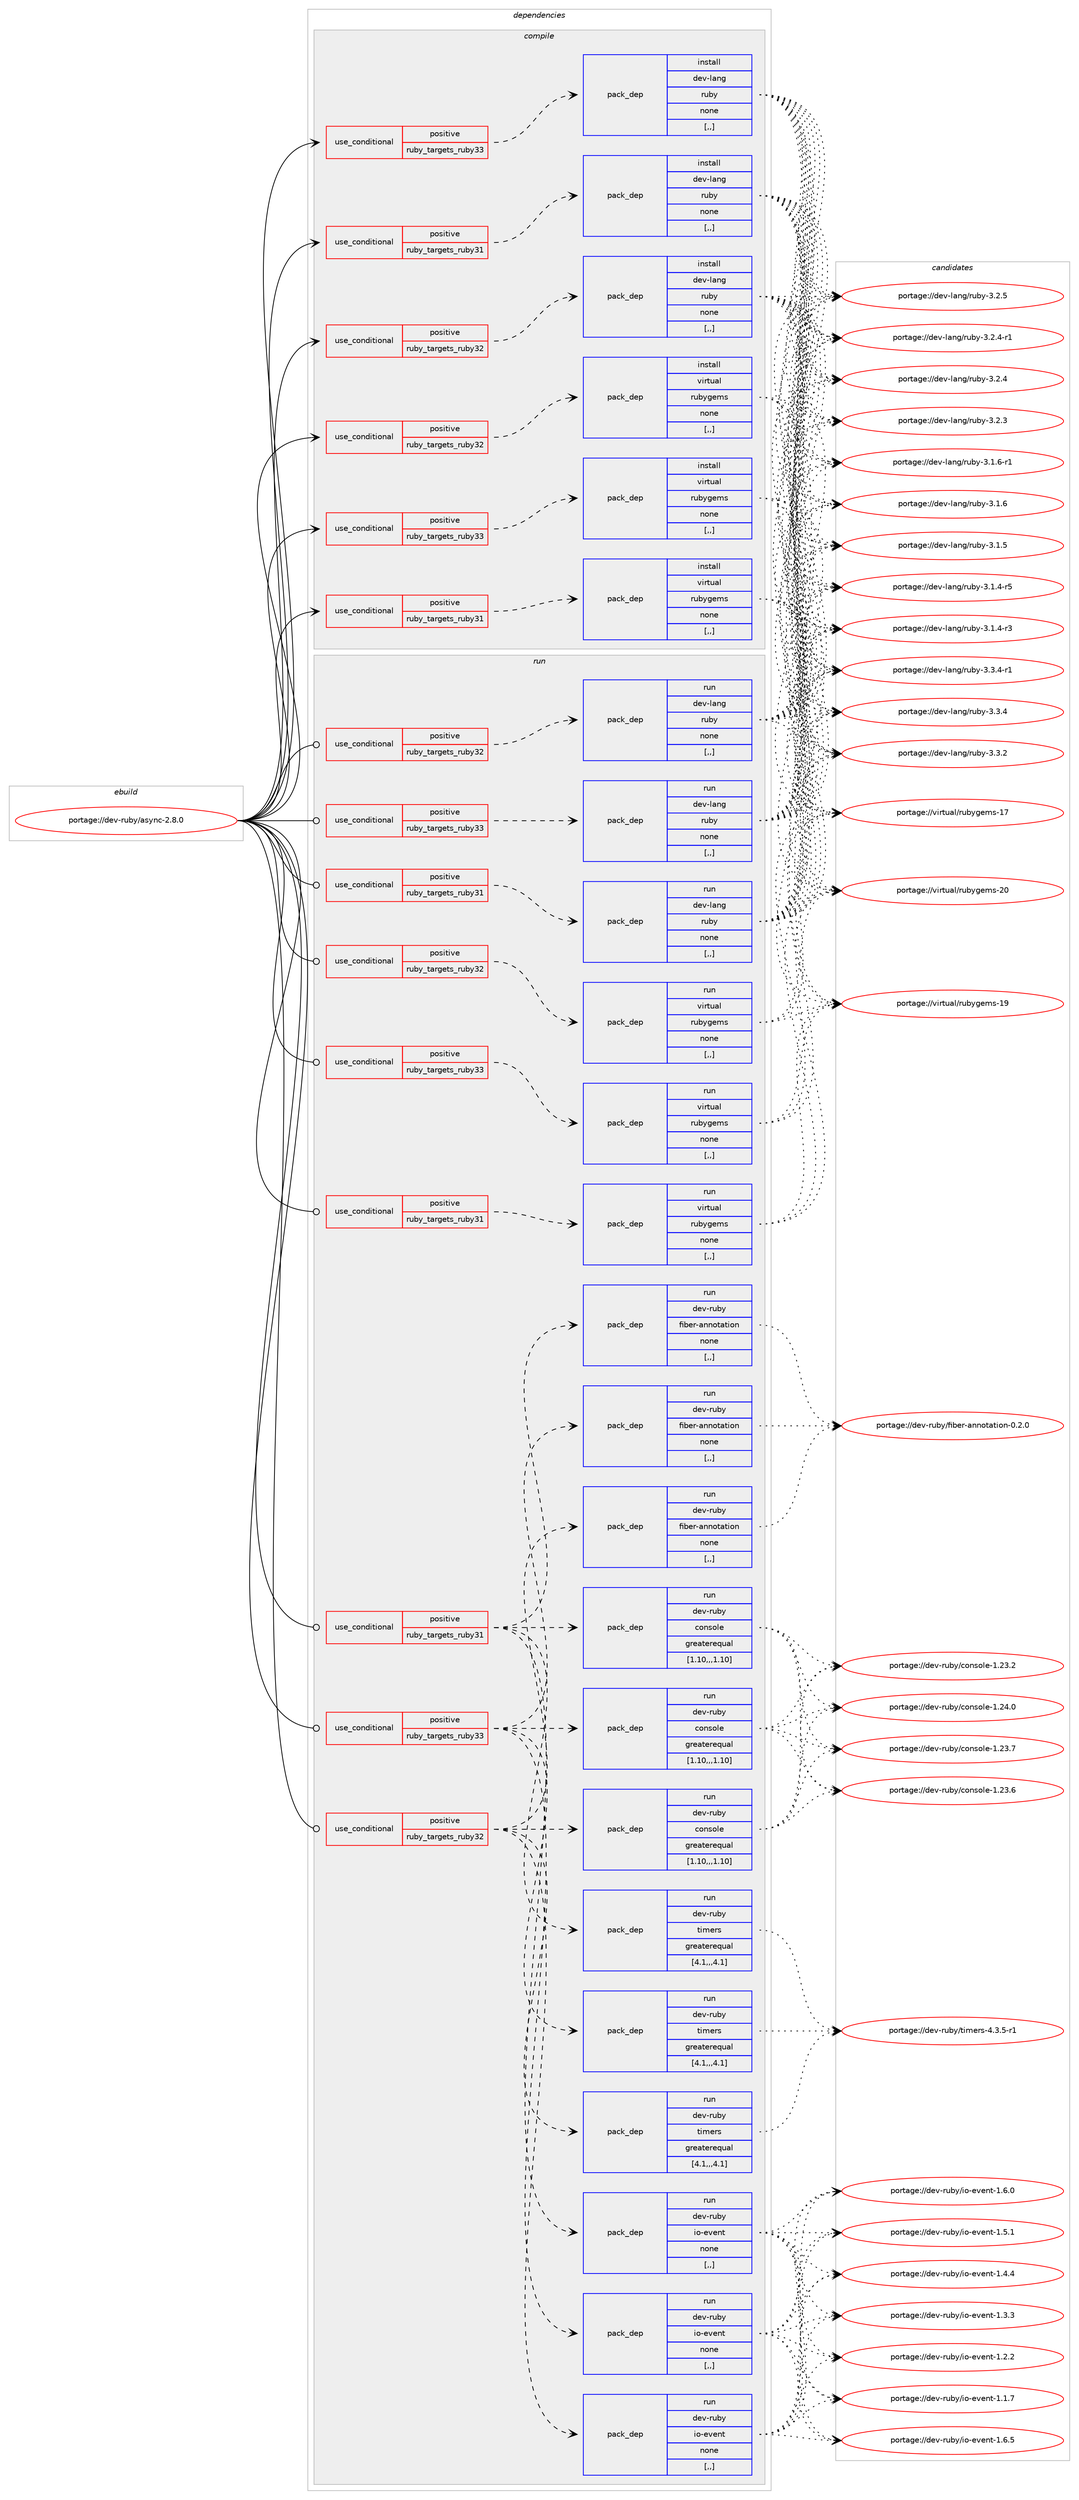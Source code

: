 digraph prolog {

# *************
# Graph options
# *************

newrank=true;
concentrate=true;
compound=true;
graph [rankdir=LR,fontname=Helvetica,fontsize=10,ranksep=1.5];#, ranksep=2.5, nodesep=0.2];
edge  [arrowhead=vee];
node  [fontname=Helvetica,fontsize=10];

# **********
# The ebuild
# **********

subgraph cluster_leftcol {
color=gray;
label=<<i>ebuild</i>>;
id [label="portage://dev-ruby/async-2.8.0", color=red, width=4, href="../dev-ruby/async-2.8.0.svg"];
}

# ****************
# The dependencies
# ****************

subgraph cluster_midcol {
color=gray;
label=<<i>dependencies</i>>;
subgraph cluster_compile {
fillcolor="#eeeeee";
style=filled;
label=<<i>compile</i>>;
subgraph cond44488 {
dependency176814 [label=<<TABLE BORDER="0" CELLBORDER="1" CELLSPACING="0" CELLPADDING="4"><TR><TD ROWSPAN="3" CELLPADDING="10">use_conditional</TD></TR><TR><TD>positive</TD></TR><TR><TD>ruby_targets_ruby31</TD></TR></TABLE>>, shape=none, color=red];
subgraph pack131035 {
dependency176815 [label=<<TABLE BORDER="0" CELLBORDER="1" CELLSPACING="0" CELLPADDING="4" WIDTH="220"><TR><TD ROWSPAN="6" CELLPADDING="30">pack_dep</TD></TR><TR><TD WIDTH="110">install</TD></TR><TR><TD>dev-lang</TD></TR><TR><TD>ruby</TD></TR><TR><TD>none</TD></TR><TR><TD>[,,]</TD></TR></TABLE>>, shape=none, color=blue];
}
dependency176814:e -> dependency176815:w [weight=20,style="dashed",arrowhead="vee"];
}
id:e -> dependency176814:w [weight=20,style="solid",arrowhead="vee"];
subgraph cond44489 {
dependency176816 [label=<<TABLE BORDER="0" CELLBORDER="1" CELLSPACING="0" CELLPADDING="4"><TR><TD ROWSPAN="3" CELLPADDING="10">use_conditional</TD></TR><TR><TD>positive</TD></TR><TR><TD>ruby_targets_ruby31</TD></TR></TABLE>>, shape=none, color=red];
subgraph pack131036 {
dependency176817 [label=<<TABLE BORDER="0" CELLBORDER="1" CELLSPACING="0" CELLPADDING="4" WIDTH="220"><TR><TD ROWSPAN="6" CELLPADDING="30">pack_dep</TD></TR><TR><TD WIDTH="110">install</TD></TR><TR><TD>virtual</TD></TR><TR><TD>rubygems</TD></TR><TR><TD>none</TD></TR><TR><TD>[,,]</TD></TR></TABLE>>, shape=none, color=blue];
}
dependency176816:e -> dependency176817:w [weight=20,style="dashed",arrowhead="vee"];
}
id:e -> dependency176816:w [weight=20,style="solid",arrowhead="vee"];
subgraph cond44490 {
dependency176818 [label=<<TABLE BORDER="0" CELLBORDER="1" CELLSPACING="0" CELLPADDING="4"><TR><TD ROWSPAN="3" CELLPADDING="10">use_conditional</TD></TR><TR><TD>positive</TD></TR><TR><TD>ruby_targets_ruby32</TD></TR></TABLE>>, shape=none, color=red];
subgraph pack131037 {
dependency176819 [label=<<TABLE BORDER="0" CELLBORDER="1" CELLSPACING="0" CELLPADDING="4" WIDTH="220"><TR><TD ROWSPAN="6" CELLPADDING="30">pack_dep</TD></TR><TR><TD WIDTH="110">install</TD></TR><TR><TD>dev-lang</TD></TR><TR><TD>ruby</TD></TR><TR><TD>none</TD></TR><TR><TD>[,,]</TD></TR></TABLE>>, shape=none, color=blue];
}
dependency176818:e -> dependency176819:w [weight=20,style="dashed",arrowhead="vee"];
}
id:e -> dependency176818:w [weight=20,style="solid",arrowhead="vee"];
subgraph cond44491 {
dependency176820 [label=<<TABLE BORDER="0" CELLBORDER="1" CELLSPACING="0" CELLPADDING="4"><TR><TD ROWSPAN="3" CELLPADDING="10">use_conditional</TD></TR><TR><TD>positive</TD></TR><TR><TD>ruby_targets_ruby32</TD></TR></TABLE>>, shape=none, color=red];
subgraph pack131038 {
dependency176821 [label=<<TABLE BORDER="0" CELLBORDER="1" CELLSPACING="0" CELLPADDING="4" WIDTH="220"><TR><TD ROWSPAN="6" CELLPADDING="30">pack_dep</TD></TR><TR><TD WIDTH="110">install</TD></TR><TR><TD>virtual</TD></TR><TR><TD>rubygems</TD></TR><TR><TD>none</TD></TR><TR><TD>[,,]</TD></TR></TABLE>>, shape=none, color=blue];
}
dependency176820:e -> dependency176821:w [weight=20,style="dashed",arrowhead="vee"];
}
id:e -> dependency176820:w [weight=20,style="solid",arrowhead="vee"];
subgraph cond44492 {
dependency176822 [label=<<TABLE BORDER="0" CELLBORDER="1" CELLSPACING="0" CELLPADDING="4"><TR><TD ROWSPAN="3" CELLPADDING="10">use_conditional</TD></TR><TR><TD>positive</TD></TR><TR><TD>ruby_targets_ruby33</TD></TR></TABLE>>, shape=none, color=red];
subgraph pack131039 {
dependency176823 [label=<<TABLE BORDER="0" CELLBORDER="1" CELLSPACING="0" CELLPADDING="4" WIDTH="220"><TR><TD ROWSPAN="6" CELLPADDING="30">pack_dep</TD></TR><TR><TD WIDTH="110">install</TD></TR><TR><TD>dev-lang</TD></TR><TR><TD>ruby</TD></TR><TR><TD>none</TD></TR><TR><TD>[,,]</TD></TR></TABLE>>, shape=none, color=blue];
}
dependency176822:e -> dependency176823:w [weight=20,style="dashed",arrowhead="vee"];
}
id:e -> dependency176822:w [weight=20,style="solid",arrowhead="vee"];
subgraph cond44493 {
dependency176824 [label=<<TABLE BORDER="0" CELLBORDER="1" CELLSPACING="0" CELLPADDING="4"><TR><TD ROWSPAN="3" CELLPADDING="10">use_conditional</TD></TR><TR><TD>positive</TD></TR><TR><TD>ruby_targets_ruby33</TD></TR></TABLE>>, shape=none, color=red];
subgraph pack131040 {
dependency176825 [label=<<TABLE BORDER="0" CELLBORDER="1" CELLSPACING="0" CELLPADDING="4" WIDTH="220"><TR><TD ROWSPAN="6" CELLPADDING="30">pack_dep</TD></TR><TR><TD WIDTH="110">install</TD></TR><TR><TD>virtual</TD></TR><TR><TD>rubygems</TD></TR><TR><TD>none</TD></TR><TR><TD>[,,]</TD></TR></TABLE>>, shape=none, color=blue];
}
dependency176824:e -> dependency176825:w [weight=20,style="dashed",arrowhead="vee"];
}
id:e -> dependency176824:w [weight=20,style="solid",arrowhead="vee"];
}
subgraph cluster_compileandrun {
fillcolor="#eeeeee";
style=filled;
label=<<i>compile and run</i>>;
}
subgraph cluster_run {
fillcolor="#eeeeee";
style=filled;
label=<<i>run</i>>;
subgraph cond44494 {
dependency176826 [label=<<TABLE BORDER="0" CELLBORDER="1" CELLSPACING="0" CELLPADDING="4"><TR><TD ROWSPAN="3" CELLPADDING="10">use_conditional</TD></TR><TR><TD>positive</TD></TR><TR><TD>ruby_targets_ruby31</TD></TR></TABLE>>, shape=none, color=red];
subgraph pack131041 {
dependency176827 [label=<<TABLE BORDER="0" CELLBORDER="1" CELLSPACING="0" CELLPADDING="4" WIDTH="220"><TR><TD ROWSPAN="6" CELLPADDING="30">pack_dep</TD></TR><TR><TD WIDTH="110">run</TD></TR><TR><TD>dev-lang</TD></TR><TR><TD>ruby</TD></TR><TR><TD>none</TD></TR><TR><TD>[,,]</TD></TR></TABLE>>, shape=none, color=blue];
}
dependency176826:e -> dependency176827:w [weight=20,style="dashed",arrowhead="vee"];
}
id:e -> dependency176826:w [weight=20,style="solid",arrowhead="odot"];
subgraph cond44495 {
dependency176828 [label=<<TABLE BORDER="0" CELLBORDER="1" CELLSPACING="0" CELLPADDING="4"><TR><TD ROWSPAN="3" CELLPADDING="10">use_conditional</TD></TR><TR><TD>positive</TD></TR><TR><TD>ruby_targets_ruby31</TD></TR></TABLE>>, shape=none, color=red];
subgraph pack131042 {
dependency176829 [label=<<TABLE BORDER="0" CELLBORDER="1" CELLSPACING="0" CELLPADDING="4" WIDTH="220"><TR><TD ROWSPAN="6" CELLPADDING="30">pack_dep</TD></TR><TR><TD WIDTH="110">run</TD></TR><TR><TD>dev-ruby</TD></TR><TR><TD>console</TD></TR><TR><TD>greaterequal</TD></TR><TR><TD>[1.10,,,1.10]</TD></TR></TABLE>>, shape=none, color=blue];
}
dependency176828:e -> dependency176829:w [weight=20,style="dashed",arrowhead="vee"];
subgraph pack131043 {
dependency176830 [label=<<TABLE BORDER="0" CELLBORDER="1" CELLSPACING="0" CELLPADDING="4" WIDTH="220"><TR><TD ROWSPAN="6" CELLPADDING="30">pack_dep</TD></TR><TR><TD WIDTH="110">run</TD></TR><TR><TD>dev-ruby</TD></TR><TR><TD>fiber-annotation</TD></TR><TR><TD>none</TD></TR><TR><TD>[,,]</TD></TR></TABLE>>, shape=none, color=blue];
}
dependency176828:e -> dependency176830:w [weight=20,style="dashed",arrowhead="vee"];
subgraph pack131044 {
dependency176831 [label=<<TABLE BORDER="0" CELLBORDER="1" CELLSPACING="0" CELLPADDING="4" WIDTH="220"><TR><TD ROWSPAN="6" CELLPADDING="30">pack_dep</TD></TR><TR><TD WIDTH="110">run</TD></TR><TR><TD>dev-ruby</TD></TR><TR><TD>io-event</TD></TR><TR><TD>none</TD></TR><TR><TD>[,,]</TD></TR></TABLE>>, shape=none, color=blue];
}
dependency176828:e -> dependency176831:w [weight=20,style="dashed",arrowhead="vee"];
subgraph pack131045 {
dependency176832 [label=<<TABLE BORDER="0" CELLBORDER="1" CELLSPACING="0" CELLPADDING="4" WIDTH="220"><TR><TD ROWSPAN="6" CELLPADDING="30">pack_dep</TD></TR><TR><TD WIDTH="110">run</TD></TR><TR><TD>dev-ruby</TD></TR><TR><TD>timers</TD></TR><TR><TD>greaterequal</TD></TR><TR><TD>[4.1,,,4.1]</TD></TR></TABLE>>, shape=none, color=blue];
}
dependency176828:e -> dependency176832:w [weight=20,style="dashed",arrowhead="vee"];
}
id:e -> dependency176828:w [weight=20,style="solid",arrowhead="odot"];
subgraph cond44496 {
dependency176833 [label=<<TABLE BORDER="0" CELLBORDER="1" CELLSPACING="0" CELLPADDING="4"><TR><TD ROWSPAN="3" CELLPADDING="10">use_conditional</TD></TR><TR><TD>positive</TD></TR><TR><TD>ruby_targets_ruby31</TD></TR></TABLE>>, shape=none, color=red];
subgraph pack131046 {
dependency176834 [label=<<TABLE BORDER="0" CELLBORDER="1" CELLSPACING="0" CELLPADDING="4" WIDTH="220"><TR><TD ROWSPAN="6" CELLPADDING="30">pack_dep</TD></TR><TR><TD WIDTH="110">run</TD></TR><TR><TD>virtual</TD></TR><TR><TD>rubygems</TD></TR><TR><TD>none</TD></TR><TR><TD>[,,]</TD></TR></TABLE>>, shape=none, color=blue];
}
dependency176833:e -> dependency176834:w [weight=20,style="dashed",arrowhead="vee"];
}
id:e -> dependency176833:w [weight=20,style="solid",arrowhead="odot"];
subgraph cond44497 {
dependency176835 [label=<<TABLE BORDER="0" CELLBORDER="1" CELLSPACING="0" CELLPADDING="4"><TR><TD ROWSPAN="3" CELLPADDING="10">use_conditional</TD></TR><TR><TD>positive</TD></TR><TR><TD>ruby_targets_ruby32</TD></TR></TABLE>>, shape=none, color=red];
subgraph pack131047 {
dependency176836 [label=<<TABLE BORDER="0" CELLBORDER="1" CELLSPACING="0" CELLPADDING="4" WIDTH="220"><TR><TD ROWSPAN="6" CELLPADDING="30">pack_dep</TD></TR><TR><TD WIDTH="110">run</TD></TR><TR><TD>dev-lang</TD></TR><TR><TD>ruby</TD></TR><TR><TD>none</TD></TR><TR><TD>[,,]</TD></TR></TABLE>>, shape=none, color=blue];
}
dependency176835:e -> dependency176836:w [weight=20,style="dashed",arrowhead="vee"];
}
id:e -> dependency176835:w [weight=20,style="solid",arrowhead="odot"];
subgraph cond44498 {
dependency176837 [label=<<TABLE BORDER="0" CELLBORDER="1" CELLSPACING="0" CELLPADDING="4"><TR><TD ROWSPAN="3" CELLPADDING="10">use_conditional</TD></TR><TR><TD>positive</TD></TR><TR><TD>ruby_targets_ruby32</TD></TR></TABLE>>, shape=none, color=red];
subgraph pack131048 {
dependency176838 [label=<<TABLE BORDER="0" CELLBORDER="1" CELLSPACING="0" CELLPADDING="4" WIDTH="220"><TR><TD ROWSPAN="6" CELLPADDING="30">pack_dep</TD></TR><TR><TD WIDTH="110">run</TD></TR><TR><TD>dev-ruby</TD></TR><TR><TD>console</TD></TR><TR><TD>greaterequal</TD></TR><TR><TD>[1.10,,,1.10]</TD></TR></TABLE>>, shape=none, color=blue];
}
dependency176837:e -> dependency176838:w [weight=20,style="dashed",arrowhead="vee"];
subgraph pack131049 {
dependency176839 [label=<<TABLE BORDER="0" CELLBORDER="1" CELLSPACING="0" CELLPADDING="4" WIDTH="220"><TR><TD ROWSPAN="6" CELLPADDING="30">pack_dep</TD></TR><TR><TD WIDTH="110">run</TD></TR><TR><TD>dev-ruby</TD></TR><TR><TD>fiber-annotation</TD></TR><TR><TD>none</TD></TR><TR><TD>[,,]</TD></TR></TABLE>>, shape=none, color=blue];
}
dependency176837:e -> dependency176839:w [weight=20,style="dashed",arrowhead="vee"];
subgraph pack131050 {
dependency176840 [label=<<TABLE BORDER="0" CELLBORDER="1" CELLSPACING="0" CELLPADDING="4" WIDTH="220"><TR><TD ROWSPAN="6" CELLPADDING="30">pack_dep</TD></TR><TR><TD WIDTH="110">run</TD></TR><TR><TD>dev-ruby</TD></TR><TR><TD>io-event</TD></TR><TR><TD>none</TD></TR><TR><TD>[,,]</TD></TR></TABLE>>, shape=none, color=blue];
}
dependency176837:e -> dependency176840:w [weight=20,style="dashed",arrowhead="vee"];
subgraph pack131051 {
dependency176841 [label=<<TABLE BORDER="0" CELLBORDER="1" CELLSPACING="0" CELLPADDING="4" WIDTH="220"><TR><TD ROWSPAN="6" CELLPADDING="30">pack_dep</TD></TR><TR><TD WIDTH="110">run</TD></TR><TR><TD>dev-ruby</TD></TR><TR><TD>timers</TD></TR><TR><TD>greaterequal</TD></TR><TR><TD>[4.1,,,4.1]</TD></TR></TABLE>>, shape=none, color=blue];
}
dependency176837:e -> dependency176841:w [weight=20,style="dashed",arrowhead="vee"];
}
id:e -> dependency176837:w [weight=20,style="solid",arrowhead="odot"];
subgraph cond44499 {
dependency176842 [label=<<TABLE BORDER="0" CELLBORDER="1" CELLSPACING="0" CELLPADDING="4"><TR><TD ROWSPAN="3" CELLPADDING="10">use_conditional</TD></TR><TR><TD>positive</TD></TR><TR><TD>ruby_targets_ruby32</TD></TR></TABLE>>, shape=none, color=red];
subgraph pack131052 {
dependency176843 [label=<<TABLE BORDER="0" CELLBORDER="1" CELLSPACING="0" CELLPADDING="4" WIDTH="220"><TR><TD ROWSPAN="6" CELLPADDING="30">pack_dep</TD></TR><TR><TD WIDTH="110">run</TD></TR><TR><TD>virtual</TD></TR><TR><TD>rubygems</TD></TR><TR><TD>none</TD></TR><TR><TD>[,,]</TD></TR></TABLE>>, shape=none, color=blue];
}
dependency176842:e -> dependency176843:w [weight=20,style="dashed",arrowhead="vee"];
}
id:e -> dependency176842:w [weight=20,style="solid",arrowhead="odot"];
subgraph cond44500 {
dependency176844 [label=<<TABLE BORDER="0" CELLBORDER="1" CELLSPACING="0" CELLPADDING="4"><TR><TD ROWSPAN="3" CELLPADDING="10">use_conditional</TD></TR><TR><TD>positive</TD></TR><TR><TD>ruby_targets_ruby33</TD></TR></TABLE>>, shape=none, color=red];
subgraph pack131053 {
dependency176845 [label=<<TABLE BORDER="0" CELLBORDER="1" CELLSPACING="0" CELLPADDING="4" WIDTH="220"><TR><TD ROWSPAN="6" CELLPADDING="30">pack_dep</TD></TR><TR><TD WIDTH="110">run</TD></TR><TR><TD>dev-lang</TD></TR><TR><TD>ruby</TD></TR><TR><TD>none</TD></TR><TR><TD>[,,]</TD></TR></TABLE>>, shape=none, color=blue];
}
dependency176844:e -> dependency176845:w [weight=20,style="dashed",arrowhead="vee"];
}
id:e -> dependency176844:w [weight=20,style="solid",arrowhead="odot"];
subgraph cond44501 {
dependency176846 [label=<<TABLE BORDER="0" CELLBORDER="1" CELLSPACING="0" CELLPADDING="4"><TR><TD ROWSPAN="3" CELLPADDING="10">use_conditional</TD></TR><TR><TD>positive</TD></TR><TR><TD>ruby_targets_ruby33</TD></TR></TABLE>>, shape=none, color=red];
subgraph pack131054 {
dependency176847 [label=<<TABLE BORDER="0" CELLBORDER="1" CELLSPACING="0" CELLPADDING="4" WIDTH="220"><TR><TD ROWSPAN="6" CELLPADDING="30">pack_dep</TD></TR><TR><TD WIDTH="110">run</TD></TR><TR><TD>dev-ruby</TD></TR><TR><TD>console</TD></TR><TR><TD>greaterequal</TD></TR><TR><TD>[1.10,,,1.10]</TD></TR></TABLE>>, shape=none, color=blue];
}
dependency176846:e -> dependency176847:w [weight=20,style="dashed",arrowhead="vee"];
subgraph pack131055 {
dependency176848 [label=<<TABLE BORDER="0" CELLBORDER="1" CELLSPACING="0" CELLPADDING="4" WIDTH="220"><TR><TD ROWSPAN="6" CELLPADDING="30">pack_dep</TD></TR><TR><TD WIDTH="110">run</TD></TR><TR><TD>dev-ruby</TD></TR><TR><TD>fiber-annotation</TD></TR><TR><TD>none</TD></TR><TR><TD>[,,]</TD></TR></TABLE>>, shape=none, color=blue];
}
dependency176846:e -> dependency176848:w [weight=20,style="dashed",arrowhead="vee"];
subgraph pack131056 {
dependency176849 [label=<<TABLE BORDER="0" CELLBORDER="1" CELLSPACING="0" CELLPADDING="4" WIDTH="220"><TR><TD ROWSPAN="6" CELLPADDING="30">pack_dep</TD></TR><TR><TD WIDTH="110">run</TD></TR><TR><TD>dev-ruby</TD></TR><TR><TD>io-event</TD></TR><TR><TD>none</TD></TR><TR><TD>[,,]</TD></TR></TABLE>>, shape=none, color=blue];
}
dependency176846:e -> dependency176849:w [weight=20,style="dashed",arrowhead="vee"];
subgraph pack131057 {
dependency176850 [label=<<TABLE BORDER="0" CELLBORDER="1" CELLSPACING="0" CELLPADDING="4" WIDTH="220"><TR><TD ROWSPAN="6" CELLPADDING="30">pack_dep</TD></TR><TR><TD WIDTH="110">run</TD></TR><TR><TD>dev-ruby</TD></TR><TR><TD>timers</TD></TR><TR><TD>greaterequal</TD></TR><TR><TD>[4.1,,,4.1]</TD></TR></TABLE>>, shape=none, color=blue];
}
dependency176846:e -> dependency176850:w [weight=20,style="dashed",arrowhead="vee"];
}
id:e -> dependency176846:w [weight=20,style="solid",arrowhead="odot"];
subgraph cond44502 {
dependency176851 [label=<<TABLE BORDER="0" CELLBORDER="1" CELLSPACING="0" CELLPADDING="4"><TR><TD ROWSPAN="3" CELLPADDING="10">use_conditional</TD></TR><TR><TD>positive</TD></TR><TR><TD>ruby_targets_ruby33</TD></TR></TABLE>>, shape=none, color=red];
subgraph pack131058 {
dependency176852 [label=<<TABLE BORDER="0" CELLBORDER="1" CELLSPACING="0" CELLPADDING="4" WIDTH="220"><TR><TD ROWSPAN="6" CELLPADDING="30">pack_dep</TD></TR><TR><TD WIDTH="110">run</TD></TR><TR><TD>virtual</TD></TR><TR><TD>rubygems</TD></TR><TR><TD>none</TD></TR><TR><TD>[,,]</TD></TR></TABLE>>, shape=none, color=blue];
}
dependency176851:e -> dependency176852:w [weight=20,style="dashed",arrowhead="vee"];
}
id:e -> dependency176851:w [weight=20,style="solid",arrowhead="odot"];
}
}

# **************
# The candidates
# **************

subgraph cluster_choices {
rank=same;
color=gray;
label=<<i>candidates</i>>;

subgraph choice131035 {
color=black;
nodesep=1;
choice100101118451089711010347114117981214551465146524511449 [label="portage://dev-lang/ruby-3.3.4-r1", color=red, width=4,href="../dev-lang/ruby-3.3.4-r1.svg"];
choice10010111845108971101034711411798121455146514652 [label="portage://dev-lang/ruby-3.3.4", color=red, width=4,href="../dev-lang/ruby-3.3.4.svg"];
choice10010111845108971101034711411798121455146514650 [label="portage://dev-lang/ruby-3.3.2", color=red, width=4,href="../dev-lang/ruby-3.3.2.svg"];
choice10010111845108971101034711411798121455146504653 [label="portage://dev-lang/ruby-3.2.5", color=red, width=4,href="../dev-lang/ruby-3.2.5.svg"];
choice100101118451089711010347114117981214551465046524511449 [label="portage://dev-lang/ruby-3.2.4-r1", color=red, width=4,href="../dev-lang/ruby-3.2.4-r1.svg"];
choice10010111845108971101034711411798121455146504652 [label="portage://dev-lang/ruby-3.2.4", color=red, width=4,href="../dev-lang/ruby-3.2.4.svg"];
choice10010111845108971101034711411798121455146504651 [label="portage://dev-lang/ruby-3.2.3", color=red, width=4,href="../dev-lang/ruby-3.2.3.svg"];
choice100101118451089711010347114117981214551464946544511449 [label="portage://dev-lang/ruby-3.1.6-r1", color=red, width=4,href="../dev-lang/ruby-3.1.6-r1.svg"];
choice10010111845108971101034711411798121455146494654 [label="portage://dev-lang/ruby-3.1.6", color=red, width=4,href="../dev-lang/ruby-3.1.6.svg"];
choice10010111845108971101034711411798121455146494653 [label="portage://dev-lang/ruby-3.1.5", color=red, width=4,href="../dev-lang/ruby-3.1.5.svg"];
choice100101118451089711010347114117981214551464946524511453 [label="portage://dev-lang/ruby-3.1.4-r5", color=red, width=4,href="../dev-lang/ruby-3.1.4-r5.svg"];
choice100101118451089711010347114117981214551464946524511451 [label="portage://dev-lang/ruby-3.1.4-r3", color=red, width=4,href="../dev-lang/ruby-3.1.4-r3.svg"];
dependency176815:e -> choice100101118451089711010347114117981214551465146524511449:w [style=dotted,weight="100"];
dependency176815:e -> choice10010111845108971101034711411798121455146514652:w [style=dotted,weight="100"];
dependency176815:e -> choice10010111845108971101034711411798121455146514650:w [style=dotted,weight="100"];
dependency176815:e -> choice10010111845108971101034711411798121455146504653:w [style=dotted,weight="100"];
dependency176815:e -> choice100101118451089711010347114117981214551465046524511449:w [style=dotted,weight="100"];
dependency176815:e -> choice10010111845108971101034711411798121455146504652:w [style=dotted,weight="100"];
dependency176815:e -> choice10010111845108971101034711411798121455146504651:w [style=dotted,weight="100"];
dependency176815:e -> choice100101118451089711010347114117981214551464946544511449:w [style=dotted,weight="100"];
dependency176815:e -> choice10010111845108971101034711411798121455146494654:w [style=dotted,weight="100"];
dependency176815:e -> choice10010111845108971101034711411798121455146494653:w [style=dotted,weight="100"];
dependency176815:e -> choice100101118451089711010347114117981214551464946524511453:w [style=dotted,weight="100"];
dependency176815:e -> choice100101118451089711010347114117981214551464946524511451:w [style=dotted,weight="100"];
}
subgraph choice131036 {
color=black;
nodesep=1;
choice118105114116117971084711411798121103101109115455048 [label="portage://virtual/rubygems-20", color=red, width=4,href="../virtual/rubygems-20.svg"];
choice118105114116117971084711411798121103101109115454957 [label="portage://virtual/rubygems-19", color=red, width=4,href="../virtual/rubygems-19.svg"];
choice118105114116117971084711411798121103101109115454955 [label="portage://virtual/rubygems-17", color=red, width=4,href="../virtual/rubygems-17.svg"];
dependency176817:e -> choice118105114116117971084711411798121103101109115455048:w [style=dotted,weight="100"];
dependency176817:e -> choice118105114116117971084711411798121103101109115454957:w [style=dotted,weight="100"];
dependency176817:e -> choice118105114116117971084711411798121103101109115454955:w [style=dotted,weight="100"];
}
subgraph choice131037 {
color=black;
nodesep=1;
choice100101118451089711010347114117981214551465146524511449 [label="portage://dev-lang/ruby-3.3.4-r1", color=red, width=4,href="../dev-lang/ruby-3.3.4-r1.svg"];
choice10010111845108971101034711411798121455146514652 [label="portage://dev-lang/ruby-3.3.4", color=red, width=4,href="../dev-lang/ruby-3.3.4.svg"];
choice10010111845108971101034711411798121455146514650 [label="portage://dev-lang/ruby-3.3.2", color=red, width=4,href="../dev-lang/ruby-3.3.2.svg"];
choice10010111845108971101034711411798121455146504653 [label="portage://dev-lang/ruby-3.2.5", color=red, width=4,href="../dev-lang/ruby-3.2.5.svg"];
choice100101118451089711010347114117981214551465046524511449 [label="portage://dev-lang/ruby-3.2.4-r1", color=red, width=4,href="../dev-lang/ruby-3.2.4-r1.svg"];
choice10010111845108971101034711411798121455146504652 [label="portage://dev-lang/ruby-3.2.4", color=red, width=4,href="../dev-lang/ruby-3.2.4.svg"];
choice10010111845108971101034711411798121455146504651 [label="portage://dev-lang/ruby-3.2.3", color=red, width=4,href="../dev-lang/ruby-3.2.3.svg"];
choice100101118451089711010347114117981214551464946544511449 [label="portage://dev-lang/ruby-3.1.6-r1", color=red, width=4,href="../dev-lang/ruby-3.1.6-r1.svg"];
choice10010111845108971101034711411798121455146494654 [label="portage://dev-lang/ruby-3.1.6", color=red, width=4,href="../dev-lang/ruby-3.1.6.svg"];
choice10010111845108971101034711411798121455146494653 [label="portage://dev-lang/ruby-3.1.5", color=red, width=4,href="../dev-lang/ruby-3.1.5.svg"];
choice100101118451089711010347114117981214551464946524511453 [label="portage://dev-lang/ruby-3.1.4-r5", color=red, width=4,href="../dev-lang/ruby-3.1.4-r5.svg"];
choice100101118451089711010347114117981214551464946524511451 [label="portage://dev-lang/ruby-3.1.4-r3", color=red, width=4,href="../dev-lang/ruby-3.1.4-r3.svg"];
dependency176819:e -> choice100101118451089711010347114117981214551465146524511449:w [style=dotted,weight="100"];
dependency176819:e -> choice10010111845108971101034711411798121455146514652:w [style=dotted,weight="100"];
dependency176819:e -> choice10010111845108971101034711411798121455146514650:w [style=dotted,weight="100"];
dependency176819:e -> choice10010111845108971101034711411798121455146504653:w [style=dotted,weight="100"];
dependency176819:e -> choice100101118451089711010347114117981214551465046524511449:w [style=dotted,weight="100"];
dependency176819:e -> choice10010111845108971101034711411798121455146504652:w [style=dotted,weight="100"];
dependency176819:e -> choice10010111845108971101034711411798121455146504651:w [style=dotted,weight="100"];
dependency176819:e -> choice100101118451089711010347114117981214551464946544511449:w [style=dotted,weight="100"];
dependency176819:e -> choice10010111845108971101034711411798121455146494654:w [style=dotted,weight="100"];
dependency176819:e -> choice10010111845108971101034711411798121455146494653:w [style=dotted,weight="100"];
dependency176819:e -> choice100101118451089711010347114117981214551464946524511453:w [style=dotted,weight="100"];
dependency176819:e -> choice100101118451089711010347114117981214551464946524511451:w [style=dotted,weight="100"];
}
subgraph choice131038 {
color=black;
nodesep=1;
choice118105114116117971084711411798121103101109115455048 [label="portage://virtual/rubygems-20", color=red, width=4,href="../virtual/rubygems-20.svg"];
choice118105114116117971084711411798121103101109115454957 [label="portage://virtual/rubygems-19", color=red, width=4,href="../virtual/rubygems-19.svg"];
choice118105114116117971084711411798121103101109115454955 [label="portage://virtual/rubygems-17", color=red, width=4,href="../virtual/rubygems-17.svg"];
dependency176821:e -> choice118105114116117971084711411798121103101109115455048:w [style=dotted,weight="100"];
dependency176821:e -> choice118105114116117971084711411798121103101109115454957:w [style=dotted,weight="100"];
dependency176821:e -> choice118105114116117971084711411798121103101109115454955:w [style=dotted,weight="100"];
}
subgraph choice131039 {
color=black;
nodesep=1;
choice100101118451089711010347114117981214551465146524511449 [label="portage://dev-lang/ruby-3.3.4-r1", color=red, width=4,href="../dev-lang/ruby-3.3.4-r1.svg"];
choice10010111845108971101034711411798121455146514652 [label="portage://dev-lang/ruby-3.3.4", color=red, width=4,href="../dev-lang/ruby-3.3.4.svg"];
choice10010111845108971101034711411798121455146514650 [label="portage://dev-lang/ruby-3.3.2", color=red, width=4,href="../dev-lang/ruby-3.3.2.svg"];
choice10010111845108971101034711411798121455146504653 [label="portage://dev-lang/ruby-3.2.5", color=red, width=4,href="../dev-lang/ruby-3.2.5.svg"];
choice100101118451089711010347114117981214551465046524511449 [label="portage://dev-lang/ruby-3.2.4-r1", color=red, width=4,href="../dev-lang/ruby-3.2.4-r1.svg"];
choice10010111845108971101034711411798121455146504652 [label="portage://dev-lang/ruby-3.2.4", color=red, width=4,href="../dev-lang/ruby-3.2.4.svg"];
choice10010111845108971101034711411798121455146504651 [label="portage://dev-lang/ruby-3.2.3", color=red, width=4,href="../dev-lang/ruby-3.2.3.svg"];
choice100101118451089711010347114117981214551464946544511449 [label="portage://dev-lang/ruby-3.1.6-r1", color=red, width=4,href="../dev-lang/ruby-3.1.6-r1.svg"];
choice10010111845108971101034711411798121455146494654 [label="portage://dev-lang/ruby-3.1.6", color=red, width=4,href="../dev-lang/ruby-3.1.6.svg"];
choice10010111845108971101034711411798121455146494653 [label="portage://dev-lang/ruby-3.1.5", color=red, width=4,href="../dev-lang/ruby-3.1.5.svg"];
choice100101118451089711010347114117981214551464946524511453 [label="portage://dev-lang/ruby-3.1.4-r5", color=red, width=4,href="../dev-lang/ruby-3.1.4-r5.svg"];
choice100101118451089711010347114117981214551464946524511451 [label="portage://dev-lang/ruby-3.1.4-r3", color=red, width=4,href="../dev-lang/ruby-3.1.4-r3.svg"];
dependency176823:e -> choice100101118451089711010347114117981214551465146524511449:w [style=dotted,weight="100"];
dependency176823:e -> choice10010111845108971101034711411798121455146514652:w [style=dotted,weight="100"];
dependency176823:e -> choice10010111845108971101034711411798121455146514650:w [style=dotted,weight="100"];
dependency176823:e -> choice10010111845108971101034711411798121455146504653:w [style=dotted,weight="100"];
dependency176823:e -> choice100101118451089711010347114117981214551465046524511449:w [style=dotted,weight="100"];
dependency176823:e -> choice10010111845108971101034711411798121455146504652:w [style=dotted,weight="100"];
dependency176823:e -> choice10010111845108971101034711411798121455146504651:w [style=dotted,weight="100"];
dependency176823:e -> choice100101118451089711010347114117981214551464946544511449:w [style=dotted,weight="100"];
dependency176823:e -> choice10010111845108971101034711411798121455146494654:w [style=dotted,weight="100"];
dependency176823:e -> choice10010111845108971101034711411798121455146494653:w [style=dotted,weight="100"];
dependency176823:e -> choice100101118451089711010347114117981214551464946524511453:w [style=dotted,weight="100"];
dependency176823:e -> choice100101118451089711010347114117981214551464946524511451:w [style=dotted,weight="100"];
}
subgraph choice131040 {
color=black;
nodesep=1;
choice118105114116117971084711411798121103101109115455048 [label="portage://virtual/rubygems-20", color=red, width=4,href="../virtual/rubygems-20.svg"];
choice118105114116117971084711411798121103101109115454957 [label="portage://virtual/rubygems-19", color=red, width=4,href="../virtual/rubygems-19.svg"];
choice118105114116117971084711411798121103101109115454955 [label="portage://virtual/rubygems-17", color=red, width=4,href="../virtual/rubygems-17.svg"];
dependency176825:e -> choice118105114116117971084711411798121103101109115455048:w [style=dotted,weight="100"];
dependency176825:e -> choice118105114116117971084711411798121103101109115454957:w [style=dotted,weight="100"];
dependency176825:e -> choice118105114116117971084711411798121103101109115454955:w [style=dotted,weight="100"];
}
subgraph choice131041 {
color=black;
nodesep=1;
choice100101118451089711010347114117981214551465146524511449 [label="portage://dev-lang/ruby-3.3.4-r1", color=red, width=4,href="../dev-lang/ruby-3.3.4-r1.svg"];
choice10010111845108971101034711411798121455146514652 [label="portage://dev-lang/ruby-3.3.4", color=red, width=4,href="../dev-lang/ruby-3.3.4.svg"];
choice10010111845108971101034711411798121455146514650 [label="portage://dev-lang/ruby-3.3.2", color=red, width=4,href="../dev-lang/ruby-3.3.2.svg"];
choice10010111845108971101034711411798121455146504653 [label="portage://dev-lang/ruby-3.2.5", color=red, width=4,href="../dev-lang/ruby-3.2.5.svg"];
choice100101118451089711010347114117981214551465046524511449 [label="portage://dev-lang/ruby-3.2.4-r1", color=red, width=4,href="../dev-lang/ruby-3.2.4-r1.svg"];
choice10010111845108971101034711411798121455146504652 [label="portage://dev-lang/ruby-3.2.4", color=red, width=4,href="../dev-lang/ruby-3.2.4.svg"];
choice10010111845108971101034711411798121455146504651 [label="portage://dev-lang/ruby-3.2.3", color=red, width=4,href="../dev-lang/ruby-3.2.3.svg"];
choice100101118451089711010347114117981214551464946544511449 [label="portage://dev-lang/ruby-3.1.6-r1", color=red, width=4,href="../dev-lang/ruby-3.1.6-r1.svg"];
choice10010111845108971101034711411798121455146494654 [label="portage://dev-lang/ruby-3.1.6", color=red, width=4,href="../dev-lang/ruby-3.1.6.svg"];
choice10010111845108971101034711411798121455146494653 [label="portage://dev-lang/ruby-3.1.5", color=red, width=4,href="../dev-lang/ruby-3.1.5.svg"];
choice100101118451089711010347114117981214551464946524511453 [label="portage://dev-lang/ruby-3.1.4-r5", color=red, width=4,href="../dev-lang/ruby-3.1.4-r5.svg"];
choice100101118451089711010347114117981214551464946524511451 [label="portage://dev-lang/ruby-3.1.4-r3", color=red, width=4,href="../dev-lang/ruby-3.1.4-r3.svg"];
dependency176827:e -> choice100101118451089711010347114117981214551465146524511449:w [style=dotted,weight="100"];
dependency176827:e -> choice10010111845108971101034711411798121455146514652:w [style=dotted,weight="100"];
dependency176827:e -> choice10010111845108971101034711411798121455146514650:w [style=dotted,weight="100"];
dependency176827:e -> choice10010111845108971101034711411798121455146504653:w [style=dotted,weight="100"];
dependency176827:e -> choice100101118451089711010347114117981214551465046524511449:w [style=dotted,weight="100"];
dependency176827:e -> choice10010111845108971101034711411798121455146504652:w [style=dotted,weight="100"];
dependency176827:e -> choice10010111845108971101034711411798121455146504651:w [style=dotted,weight="100"];
dependency176827:e -> choice100101118451089711010347114117981214551464946544511449:w [style=dotted,weight="100"];
dependency176827:e -> choice10010111845108971101034711411798121455146494654:w [style=dotted,weight="100"];
dependency176827:e -> choice10010111845108971101034711411798121455146494653:w [style=dotted,weight="100"];
dependency176827:e -> choice100101118451089711010347114117981214551464946524511453:w [style=dotted,weight="100"];
dependency176827:e -> choice100101118451089711010347114117981214551464946524511451:w [style=dotted,weight="100"];
}
subgraph choice131042 {
color=black;
nodesep=1;
choice1001011184511411798121479911111011511110810145494650524648 [label="portage://dev-ruby/console-1.24.0", color=red, width=4,href="../dev-ruby/console-1.24.0.svg"];
choice1001011184511411798121479911111011511110810145494650514655 [label="portage://dev-ruby/console-1.23.7", color=red, width=4,href="../dev-ruby/console-1.23.7.svg"];
choice1001011184511411798121479911111011511110810145494650514654 [label="portage://dev-ruby/console-1.23.6", color=red, width=4,href="../dev-ruby/console-1.23.6.svg"];
choice1001011184511411798121479911111011511110810145494650514650 [label="portage://dev-ruby/console-1.23.2", color=red, width=4,href="../dev-ruby/console-1.23.2.svg"];
dependency176829:e -> choice1001011184511411798121479911111011511110810145494650524648:w [style=dotted,weight="100"];
dependency176829:e -> choice1001011184511411798121479911111011511110810145494650514655:w [style=dotted,weight="100"];
dependency176829:e -> choice1001011184511411798121479911111011511110810145494650514654:w [style=dotted,weight="100"];
dependency176829:e -> choice1001011184511411798121479911111011511110810145494650514650:w [style=dotted,weight="100"];
}
subgraph choice131043 {
color=black;
nodesep=1;
choice10010111845114117981214710210598101114459711011011111697116105111110454846504648 [label="portage://dev-ruby/fiber-annotation-0.2.0", color=red, width=4,href="../dev-ruby/fiber-annotation-0.2.0.svg"];
dependency176830:e -> choice10010111845114117981214710210598101114459711011011111697116105111110454846504648:w [style=dotted,weight="100"];
}
subgraph choice131044 {
color=black;
nodesep=1;
choice10010111845114117981214710511145101118101110116454946544653 [label="portage://dev-ruby/io-event-1.6.5", color=red, width=4,href="../dev-ruby/io-event-1.6.5.svg"];
choice10010111845114117981214710511145101118101110116454946544648 [label="portage://dev-ruby/io-event-1.6.0", color=red, width=4,href="../dev-ruby/io-event-1.6.0.svg"];
choice10010111845114117981214710511145101118101110116454946534649 [label="portage://dev-ruby/io-event-1.5.1", color=red, width=4,href="../dev-ruby/io-event-1.5.1.svg"];
choice10010111845114117981214710511145101118101110116454946524652 [label="portage://dev-ruby/io-event-1.4.4", color=red, width=4,href="../dev-ruby/io-event-1.4.4.svg"];
choice10010111845114117981214710511145101118101110116454946514651 [label="portage://dev-ruby/io-event-1.3.3", color=red, width=4,href="../dev-ruby/io-event-1.3.3.svg"];
choice10010111845114117981214710511145101118101110116454946504650 [label="portage://dev-ruby/io-event-1.2.2", color=red, width=4,href="../dev-ruby/io-event-1.2.2.svg"];
choice10010111845114117981214710511145101118101110116454946494655 [label="portage://dev-ruby/io-event-1.1.7", color=red, width=4,href="../dev-ruby/io-event-1.1.7.svg"];
dependency176831:e -> choice10010111845114117981214710511145101118101110116454946544653:w [style=dotted,weight="100"];
dependency176831:e -> choice10010111845114117981214710511145101118101110116454946544648:w [style=dotted,weight="100"];
dependency176831:e -> choice10010111845114117981214710511145101118101110116454946534649:w [style=dotted,weight="100"];
dependency176831:e -> choice10010111845114117981214710511145101118101110116454946524652:w [style=dotted,weight="100"];
dependency176831:e -> choice10010111845114117981214710511145101118101110116454946514651:w [style=dotted,weight="100"];
dependency176831:e -> choice10010111845114117981214710511145101118101110116454946504650:w [style=dotted,weight="100"];
dependency176831:e -> choice10010111845114117981214710511145101118101110116454946494655:w [style=dotted,weight="100"];
}
subgraph choice131045 {
color=black;
nodesep=1;
choice1001011184511411798121471161051091011141154552465146534511449 [label="portage://dev-ruby/timers-4.3.5-r1", color=red, width=4,href="../dev-ruby/timers-4.3.5-r1.svg"];
dependency176832:e -> choice1001011184511411798121471161051091011141154552465146534511449:w [style=dotted,weight="100"];
}
subgraph choice131046 {
color=black;
nodesep=1;
choice118105114116117971084711411798121103101109115455048 [label="portage://virtual/rubygems-20", color=red, width=4,href="../virtual/rubygems-20.svg"];
choice118105114116117971084711411798121103101109115454957 [label="portage://virtual/rubygems-19", color=red, width=4,href="../virtual/rubygems-19.svg"];
choice118105114116117971084711411798121103101109115454955 [label="portage://virtual/rubygems-17", color=red, width=4,href="../virtual/rubygems-17.svg"];
dependency176834:e -> choice118105114116117971084711411798121103101109115455048:w [style=dotted,weight="100"];
dependency176834:e -> choice118105114116117971084711411798121103101109115454957:w [style=dotted,weight="100"];
dependency176834:e -> choice118105114116117971084711411798121103101109115454955:w [style=dotted,weight="100"];
}
subgraph choice131047 {
color=black;
nodesep=1;
choice100101118451089711010347114117981214551465146524511449 [label="portage://dev-lang/ruby-3.3.4-r1", color=red, width=4,href="../dev-lang/ruby-3.3.4-r1.svg"];
choice10010111845108971101034711411798121455146514652 [label="portage://dev-lang/ruby-3.3.4", color=red, width=4,href="../dev-lang/ruby-3.3.4.svg"];
choice10010111845108971101034711411798121455146514650 [label="portage://dev-lang/ruby-3.3.2", color=red, width=4,href="../dev-lang/ruby-3.3.2.svg"];
choice10010111845108971101034711411798121455146504653 [label="portage://dev-lang/ruby-3.2.5", color=red, width=4,href="../dev-lang/ruby-3.2.5.svg"];
choice100101118451089711010347114117981214551465046524511449 [label="portage://dev-lang/ruby-3.2.4-r1", color=red, width=4,href="../dev-lang/ruby-3.2.4-r1.svg"];
choice10010111845108971101034711411798121455146504652 [label="portage://dev-lang/ruby-3.2.4", color=red, width=4,href="../dev-lang/ruby-3.2.4.svg"];
choice10010111845108971101034711411798121455146504651 [label="portage://dev-lang/ruby-3.2.3", color=red, width=4,href="../dev-lang/ruby-3.2.3.svg"];
choice100101118451089711010347114117981214551464946544511449 [label="portage://dev-lang/ruby-3.1.6-r1", color=red, width=4,href="../dev-lang/ruby-3.1.6-r1.svg"];
choice10010111845108971101034711411798121455146494654 [label="portage://dev-lang/ruby-3.1.6", color=red, width=4,href="../dev-lang/ruby-3.1.6.svg"];
choice10010111845108971101034711411798121455146494653 [label="portage://dev-lang/ruby-3.1.5", color=red, width=4,href="../dev-lang/ruby-3.1.5.svg"];
choice100101118451089711010347114117981214551464946524511453 [label="portage://dev-lang/ruby-3.1.4-r5", color=red, width=4,href="../dev-lang/ruby-3.1.4-r5.svg"];
choice100101118451089711010347114117981214551464946524511451 [label="portage://dev-lang/ruby-3.1.4-r3", color=red, width=4,href="../dev-lang/ruby-3.1.4-r3.svg"];
dependency176836:e -> choice100101118451089711010347114117981214551465146524511449:w [style=dotted,weight="100"];
dependency176836:e -> choice10010111845108971101034711411798121455146514652:w [style=dotted,weight="100"];
dependency176836:e -> choice10010111845108971101034711411798121455146514650:w [style=dotted,weight="100"];
dependency176836:e -> choice10010111845108971101034711411798121455146504653:w [style=dotted,weight="100"];
dependency176836:e -> choice100101118451089711010347114117981214551465046524511449:w [style=dotted,weight="100"];
dependency176836:e -> choice10010111845108971101034711411798121455146504652:w [style=dotted,weight="100"];
dependency176836:e -> choice10010111845108971101034711411798121455146504651:w [style=dotted,weight="100"];
dependency176836:e -> choice100101118451089711010347114117981214551464946544511449:w [style=dotted,weight="100"];
dependency176836:e -> choice10010111845108971101034711411798121455146494654:w [style=dotted,weight="100"];
dependency176836:e -> choice10010111845108971101034711411798121455146494653:w [style=dotted,weight="100"];
dependency176836:e -> choice100101118451089711010347114117981214551464946524511453:w [style=dotted,weight="100"];
dependency176836:e -> choice100101118451089711010347114117981214551464946524511451:w [style=dotted,weight="100"];
}
subgraph choice131048 {
color=black;
nodesep=1;
choice1001011184511411798121479911111011511110810145494650524648 [label="portage://dev-ruby/console-1.24.0", color=red, width=4,href="../dev-ruby/console-1.24.0.svg"];
choice1001011184511411798121479911111011511110810145494650514655 [label="portage://dev-ruby/console-1.23.7", color=red, width=4,href="../dev-ruby/console-1.23.7.svg"];
choice1001011184511411798121479911111011511110810145494650514654 [label="portage://dev-ruby/console-1.23.6", color=red, width=4,href="../dev-ruby/console-1.23.6.svg"];
choice1001011184511411798121479911111011511110810145494650514650 [label="portage://dev-ruby/console-1.23.2", color=red, width=4,href="../dev-ruby/console-1.23.2.svg"];
dependency176838:e -> choice1001011184511411798121479911111011511110810145494650524648:w [style=dotted,weight="100"];
dependency176838:e -> choice1001011184511411798121479911111011511110810145494650514655:w [style=dotted,weight="100"];
dependency176838:e -> choice1001011184511411798121479911111011511110810145494650514654:w [style=dotted,weight="100"];
dependency176838:e -> choice1001011184511411798121479911111011511110810145494650514650:w [style=dotted,weight="100"];
}
subgraph choice131049 {
color=black;
nodesep=1;
choice10010111845114117981214710210598101114459711011011111697116105111110454846504648 [label="portage://dev-ruby/fiber-annotation-0.2.0", color=red, width=4,href="../dev-ruby/fiber-annotation-0.2.0.svg"];
dependency176839:e -> choice10010111845114117981214710210598101114459711011011111697116105111110454846504648:w [style=dotted,weight="100"];
}
subgraph choice131050 {
color=black;
nodesep=1;
choice10010111845114117981214710511145101118101110116454946544653 [label="portage://dev-ruby/io-event-1.6.5", color=red, width=4,href="../dev-ruby/io-event-1.6.5.svg"];
choice10010111845114117981214710511145101118101110116454946544648 [label="portage://dev-ruby/io-event-1.6.0", color=red, width=4,href="../dev-ruby/io-event-1.6.0.svg"];
choice10010111845114117981214710511145101118101110116454946534649 [label="portage://dev-ruby/io-event-1.5.1", color=red, width=4,href="../dev-ruby/io-event-1.5.1.svg"];
choice10010111845114117981214710511145101118101110116454946524652 [label="portage://dev-ruby/io-event-1.4.4", color=red, width=4,href="../dev-ruby/io-event-1.4.4.svg"];
choice10010111845114117981214710511145101118101110116454946514651 [label="portage://dev-ruby/io-event-1.3.3", color=red, width=4,href="../dev-ruby/io-event-1.3.3.svg"];
choice10010111845114117981214710511145101118101110116454946504650 [label="portage://dev-ruby/io-event-1.2.2", color=red, width=4,href="../dev-ruby/io-event-1.2.2.svg"];
choice10010111845114117981214710511145101118101110116454946494655 [label="portage://dev-ruby/io-event-1.1.7", color=red, width=4,href="../dev-ruby/io-event-1.1.7.svg"];
dependency176840:e -> choice10010111845114117981214710511145101118101110116454946544653:w [style=dotted,weight="100"];
dependency176840:e -> choice10010111845114117981214710511145101118101110116454946544648:w [style=dotted,weight="100"];
dependency176840:e -> choice10010111845114117981214710511145101118101110116454946534649:w [style=dotted,weight="100"];
dependency176840:e -> choice10010111845114117981214710511145101118101110116454946524652:w [style=dotted,weight="100"];
dependency176840:e -> choice10010111845114117981214710511145101118101110116454946514651:w [style=dotted,weight="100"];
dependency176840:e -> choice10010111845114117981214710511145101118101110116454946504650:w [style=dotted,weight="100"];
dependency176840:e -> choice10010111845114117981214710511145101118101110116454946494655:w [style=dotted,weight="100"];
}
subgraph choice131051 {
color=black;
nodesep=1;
choice1001011184511411798121471161051091011141154552465146534511449 [label="portage://dev-ruby/timers-4.3.5-r1", color=red, width=4,href="../dev-ruby/timers-4.3.5-r1.svg"];
dependency176841:e -> choice1001011184511411798121471161051091011141154552465146534511449:w [style=dotted,weight="100"];
}
subgraph choice131052 {
color=black;
nodesep=1;
choice118105114116117971084711411798121103101109115455048 [label="portage://virtual/rubygems-20", color=red, width=4,href="../virtual/rubygems-20.svg"];
choice118105114116117971084711411798121103101109115454957 [label="portage://virtual/rubygems-19", color=red, width=4,href="../virtual/rubygems-19.svg"];
choice118105114116117971084711411798121103101109115454955 [label="portage://virtual/rubygems-17", color=red, width=4,href="../virtual/rubygems-17.svg"];
dependency176843:e -> choice118105114116117971084711411798121103101109115455048:w [style=dotted,weight="100"];
dependency176843:e -> choice118105114116117971084711411798121103101109115454957:w [style=dotted,weight="100"];
dependency176843:e -> choice118105114116117971084711411798121103101109115454955:w [style=dotted,weight="100"];
}
subgraph choice131053 {
color=black;
nodesep=1;
choice100101118451089711010347114117981214551465146524511449 [label="portage://dev-lang/ruby-3.3.4-r1", color=red, width=4,href="../dev-lang/ruby-3.3.4-r1.svg"];
choice10010111845108971101034711411798121455146514652 [label="portage://dev-lang/ruby-3.3.4", color=red, width=4,href="../dev-lang/ruby-3.3.4.svg"];
choice10010111845108971101034711411798121455146514650 [label="portage://dev-lang/ruby-3.3.2", color=red, width=4,href="../dev-lang/ruby-3.3.2.svg"];
choice10010111845108971101034711411798121455146504653 [label="portage://dev-lang/ruby-3.2.5", color=red, width=4,href="../dev-lang/ruby-3.2.5.svg"];
choice100101118451089711010347114117981214551465046524511449 [label="portage://dev-lang/ruby-3.2.4-r1", color=red, width=4,href="../dev-lang/ruby-3.2.4-r1.svg"];
choice10010111845108971101034711411798121455146504652 [label="portage://dev-lang/ruby-3.2.4", color=red, width=4,href="../dev-lang/ruby-3.2.4.svg"];
choice10010111845108971101034711411798121455146504651 [label="portage://dev-lang/ruby-3.2.3", color=red, width=4,href="../dev-lang/ruby-3.2.3.svg"];
choice100101118451089711010347114117981214551464946544511449 [label="portage://dev-lang/ruby-3.1.6-r1", color=red, width=4,href="../dev-lang/ruby-3.1.6-r1.svg"];
choice10010111845108971101034711411798121455146494654 [label="portage://dev-lang/ruby-3.1.6", color=red, width=4,href="../dev-lang/ruby-3.1.6.svg"];
choice10010111845108971101034711411798121455146494653 [label="portage://dev-lang/ruby-3.1.5", color=red, width=4,href="../dev-lang/ruby-3.1.5.svg"];
choice100101118451089711010347114117981214551464946524511453 [label="portage://dev-lang/ruby-3.1.4-r5", color=red, width=4,href="../dev-lang/ruby-3.1.4-r5.svg"];
choice100101118451089711010347114117981214551464946524511451 [label="portage://dev-lang/ruby-3.1.4-r3", color=red, width=4,href="../dev-lang/ruby-3.1.4-r3.svg"];
dependency176845:e -> choice100101118451089711010347114117981214551465146524511449:w [style=dotted,weight="100"];
dependency176845:e -> choice10010111845108971101034711411798121455146514652:w [style=dotted,weight="100"];
dependency176845:e -> choice10010111845108971101034711411798121455146514650:w [style=dotted,weight="100"];
dependency176845:e -> choice10010111845108971101034711411798121455146504653:w [style=dotted,weight="100"];
dependency176845:e -> choice100101118451089711010347114117981214551465046524511449:w [style=dotted,weight="100"];
dependency176845:e -> choice10010111845108971101034711411798121455146504652:w [style=dotted,weight="100"];
dependency176845:e -> choice10010111845108971101034711411798121455146504651:w [style=dotted,weight="100"];
dependency176845:e -> choice100101118451089711010347114117981214551464946544511449:w [style=dotted,weight="100"];
dependency176845:e -> choice10010111845108971101034711411798121455146494654:w [style=dotted,weight="100"];
dependency176845:e -> choice10010111845108971101034711411798121455146494653:w [style=dotted,weight="100"];
dependency176845:e -> choice100101118451089711010347114117981214551464946524511453:w [style=dotted,weight="100"];
dependency176845:e -> choice100101118451089711010347114117981214551464946524511451:w [style=dotted,weight="100"];
}
subgraph choice131054 {
color=black;
nodesep=1;
choice1001011184511411798121479911111011511110810145494650524648 [label="portage://dev-ruby/console-1.24.0", color=red, width=4,href="../dev-ruby/console-1.24.0.svg"];
choice1001011184511411798121479911111011511110810145494650514655 [label="portage://dev-ruby/console-1.23.7", color=red, width=4,href="../dev-ruby/console-1.23.7.svg"];
choice1001011184511411798121479911111011511110810145494650514654 [label="portage://dev-ruby/console-1.23.6", color=red, width=4,href="../dev-ruby/console-1.23.6.svg"];
choice1001011184511411798121479911111011511110810145494650514650 [label="portage://dev-ruby/console-1.23.2", color=red, width=4,href="../dev-ruby/console-1.23.2.svg"];
dependency176847:e -> choice1001011184511411798121479911111011511110810145494650524648:w [style=dotted,weight="100"];
dependency176847:e -> choice1001011184511411798121479911111011511110810145494650514655:w [style=dotted,weight="100"];
dependency176847:e -> choice1001011184511411798121479911111011511110810145494650514654:w [style=dotted,weight="100"];
dependency176847:e -> choice1001011184511411798121479911111011511110810145494650514650:w [style=dotted,weight="100"];
}
subgraph choice131055 {
color=black;
nodesep=1;
choice10010111845114117981214710210598101114459711011011111697116105111110454846504648 [label="portage://dev-ruby/fiber-annotation-0.2.0", color=red, width=4,href="../dev-ruby/fiber-annotation-0.2.0.svg"];
dependency176848:e -> choice10010111845114117981214710210598101114459711011011111697116105111110454846504648:w [style=dotted,weight="100"];
}
subgraph choice131056 {
color=black;
nodesep=1;
choice10010111845114117981214710511145101118101110116454946544653 [label="portage://dev-ruby/io-event-1.6.5", color=red, width=4,href="../dev-ruby/io-event-1.6.5.svg"];
choice10010111845114117981214710511145101118101110116454946544648 [label="portage://dev-ruby/io-event-1.6.0", color=red, width=4,href="../dev-ruby/io-event-1.6.0.svg"];
choice10010111845114117981214710511145101118101110116454946534649 [label="portage://dev-ruby/io-event-1.5.1", color=red, width=4,href="../dev-ruby/io-event-1.5.1.svg"];
choice10010111845114117981214710511145101118101110116454946524652 [label="portage://dev-ruby/io-event-1.4.4", color=red, width=4,href="../dev-ruby/io-event-1.4.4.svg"];
choice10010111845114117981214710511145101118101110116454946514651 [label="portage://dev-ruby/io-event-1.3.3", color=red, width=4,href="../dev-ruby/io-event-1.3.3.svg"];
choice10010111845114117981214710511145101118101110116454946504650 [label="portage://dev-ruby/io-event-1.2.2", color=red, width=4,href="../dev-ruby/io-event-1.2.2.svg"];
choice10010111845114117981214710511145101118101110116454946494655 [label="portage://dev-ruby/io-event-1.1.7", color=red, width=4,href="../dev-ruby/io-event-1.1.7.svg"];
dependency176849:e -> choice10010111845114117981214710511145101118101110116454946544653:w [style=dotted,weight="100"];
dependency176849:e -> choice10010111845114117981214710511145101118101110116454946544648:w [style=dotted,weight="100"];
dependency176849:e -> choice10010111845114117981214710511145101118101110116454946534649:w [style=dotted,weight="100"];
dependency176849:e -> choice10010111845114117981214710511145101118101110116454946524652:w [style=dotted,weight="100"];
dependency176849:e -> choice10010111845114117981214710511145101118101110116454946514651:w [style=dotted,weight="100"];
dependency176849:e -> choice10010111845114117981214710511145101118101110116454946504650:w [style=dotted,weight="100"];
dependency176849:e -> choice10010111845114117981214710511145101118101110116454946494655:w [style=dotted,weight="100"];
}
subgraph choice131057 {
color=black;
nodesep=1;
choice1001011184511411798121471161051091011141154552465146534511449 [label="portage://dev-ruby/timers-4.3.5-r1", color=red, width=4,href="../dev-ruby/timers-4.3.5-r1.svg"];
dependency176850:e -> choice1001011184511411798121471161051091011141154552465146534511449:w [style=dotted,weight="100"];
}
subgraph choice131058 {
color=black;
nodesep=1;
choice118105114116117971084711411798121103101109115455048 [label="portage://virtual/rubygems-20", color=red, width=4,href="../virtual/rubygems-20.svg"];
choice118105114116117971084711411798121103101109115454957 [label="portage://virtual/rubygems-19", color=red, width=4,href="../virtual/rubygems-19.svg"];
choice118105114116117971084711411798121103101109115454955 [label="portage://virtual/rubygems-17", color=red, width=4,href="../virtual/rubygems-17.svg"];
dependency176852:e -> choice118105114116117971084711411798121103101109115455048:w [style=dotted,weight="100"];
dependency176852:e -> choice118105114116117971084711411798121103101109115454957:w [style=dotted,weight="100"];
dependency176852:e -> choice118105114116117971084711411798121103101109115454955:w [style=dotted,weight="100"];
}
}

}
